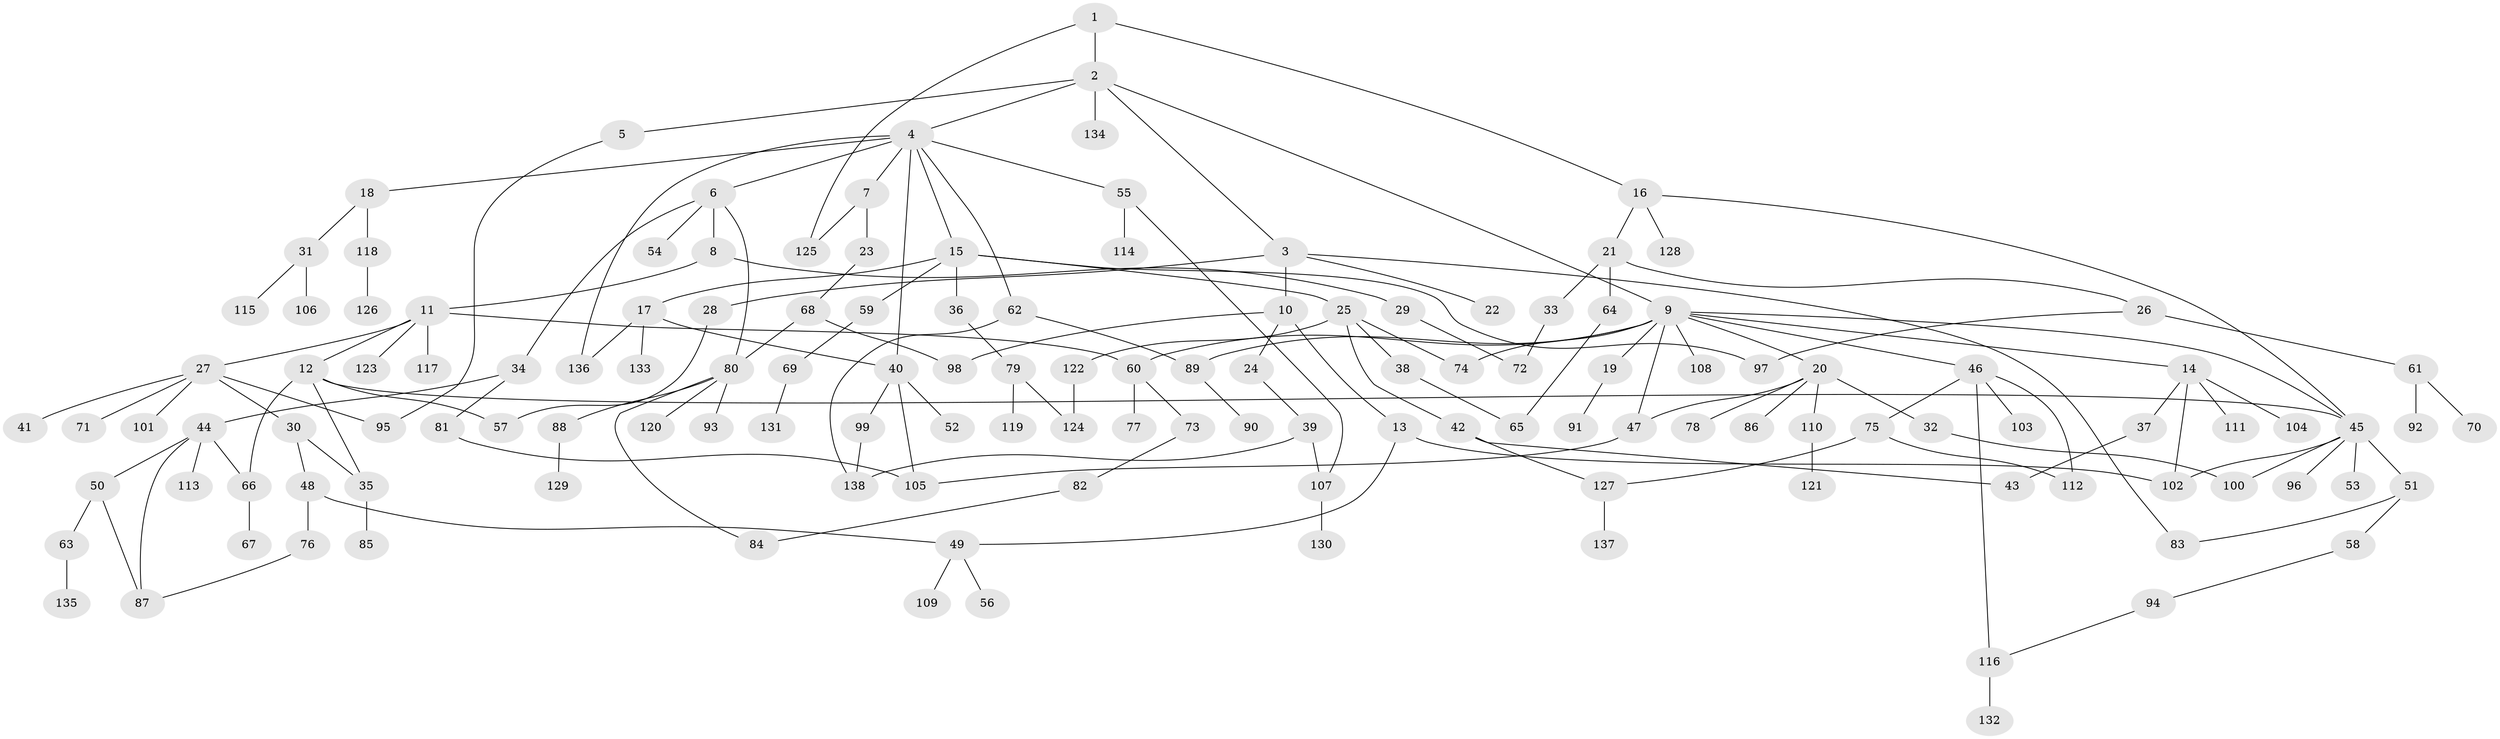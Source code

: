 // Generated by graph-tools (version 1.1) at 2025/41/03/09/25 04:41:08]
// undirected, 138 vertices, 173 edges
graph export_dot {
graph [start="1"]
  node [color=gray90,style=filled];
  1;
  2;
  3;
  4;
  5;
  6;
  7;
  8;
  9;
  10;
  11;
  12;
  13;
  14;
  15;
  16;
  17;
  18;
  19;
  20;
  21;
  22;
  23;
  24;
  25;
  26;
  27;
  28;
  29;
  30;
  31;
  32;
  33;
  34;
  35;
  36;
  37;
  38;
  39;
  40;
  41;
  42;
  43;
  44;
  45;
  46;
  47;
  48;
  49;
  50;
  51;
  52;
  53;
  54;
  55;
  56;
  57;
  58;
  59;
  60;
  61;
  62;
  63;
  64;
  65;
  66;
  67;
  68;
  69;
  70;
  71;
  72;
  73;
  74;
  75;
  76;
  77;
  78;
  79;
  80;
  81;
  82;
  83;
  84;
  85;
  86;
  87;
  88;
  89;
  90;
  91;
  92;
  93;
  94;
  95;
  96;
  97;
  98;
  99;
  100;
  101;
  102;
  103;
  104;
  105;
  106;
  107;
  108;
  109;
  110;
  111;
  112;
  113;
  114;
  115;
  116;
  117;
  118;
  119;
  120;
  121;
  122;
  123;
  124;
  125;
  126;
  127;
  128;
  129;
  130;
  131;
  132;
  133;
  134;
  135;
  136;
  137;
  138;
  1 -- 2;
  1 -- 16;
  1 -- 125;
  2 -- 3;
  2 -- 4;
  2 -- 5;
  2 -- 9;
  2 -- 134;
  3 -- 10;
  3 -- 22;
  3 -- 28;
  3 -- 83;
  4 -- 6;
  4 -- 7;
  4 -- 15;
  4 -- 18;
  4 -- 40;
  4 -- 55;
  4 -- 62;
  4 -- 136;
  5 -- 95;
  6 -- 8;
  6 -- 34;
  6 -- 54;
  6 -- 80;
  7 -- 23;
  7 -- 125;
  8 -- 11;
  8 -- 29;
  9 -- 14;
  9 -- 19;
  9 -- 20;
  9 -- 45;
  9 -- 46;
  9 -- 47;
  9 -- 60;
  9 -- 108;
  9 -- 74;
  9 -- 89;
  10 -- 13;
  10 -- 24;
  10 -- 98;
  11 -- 12;
  11 -- 27;
  11 -- 117;
  11 -- 123;
  11 -- 60;
  12 -- 57;
  12 -- 66;
  12 -- 35;
  12 -- 45;
  13 -- 49;
  13 -- 102;
  14 -- 37;
  14 -- 104;
  14 -- 111;
  14 -- 102;
  15 -- 17;
  15 -- 25;
  15 -- 36;
  15 -- 59;
  15 -- 97;
  16 -- 21;
  16 -- 128;
  16 -- 45;
  17 -- 133;
  17 -- 136;
  17 -- 40;
  18 -- 31;
  18 -- 118;
  19 -- 91;
  20 -- 32;
  20 -- 78;
  20 -- 86;
  20 -- 110;
  20 -- 47;
  21 -- 26;
  21 -- 33;
  21 -- 64;
  23 -- 68;
  24 -- 39;
  25 -- 38;
  25 -- 42;
  25 -- 74;
  25 -- 122;
  26 -- 61;
  26 -- 97;
  27 -- 30;
  27 -- 41;
  27 -- 71;
  27 -- 101;
  27 -- 95;
  28 -- 57;
  29 -- 72;
  30 -- 35;
  30 -- 48;
  31 -- 106;
  31 -- 115;
  32 -- 100;
  33 -- 72;
  34 -- 44;
  34 -- 81;
  35 -- 85;
  36 -- 79;
  37 -- 43;
  38 -- 65;
  39 -- 138;
  39 -- 107;
  40 -- 52;
  40 -- 99;
  40 -- 105;
  42 -- 43;
  42 -- 127;
  44 -- 50;
  44 -- 66;
  44 -- 113;
  44 -- 87;
  45 -- 51;
  45 -- 53;
  45 -- 96;
  45 -- 100;
  45 -- 102;
  46 -- 75;
  46 -- 103;
  46 -- 116;
  46 -- 112;
  47 -- 105;
  48 -- 76;
  48 -- 49;
  49 -- 56;
  49 -- 109;
  50 -- 63;
  50 -- 87;
  51 -- 58;
  51 -- 83;
  55 -- 107;
  55 -- 114;
  58 -- 94;
  59 -- 69;
  60 -- 73;
  60 -- 77;
  61 -- 70;
  61 -- 92;
  62 -- 89;
  62 -- 138;
  63 -- 135;
  64 -- 65;
  66 -- 67;
  68 -- 98;
  68 -- 80;
  69 -- 131;
  73 -- 82;
  75 -- 112;
  75 -- 127;
  76 -- 87;
  79 -- 119;
  79 -- 124;
  80 -- 84;
  80 -- 88;
  80 -- 93;
  80 -- 120;
  81 -- 105;
  82 -- 84;
  88 -- 129;
  89 -- 90;
  94 -- 116;
  99 -- 138;
  107 -- 130;
  110 -- 121;
  116 -- 132;
  118 -- 126;
  122 -- 124;
  127 -- 137;
}
